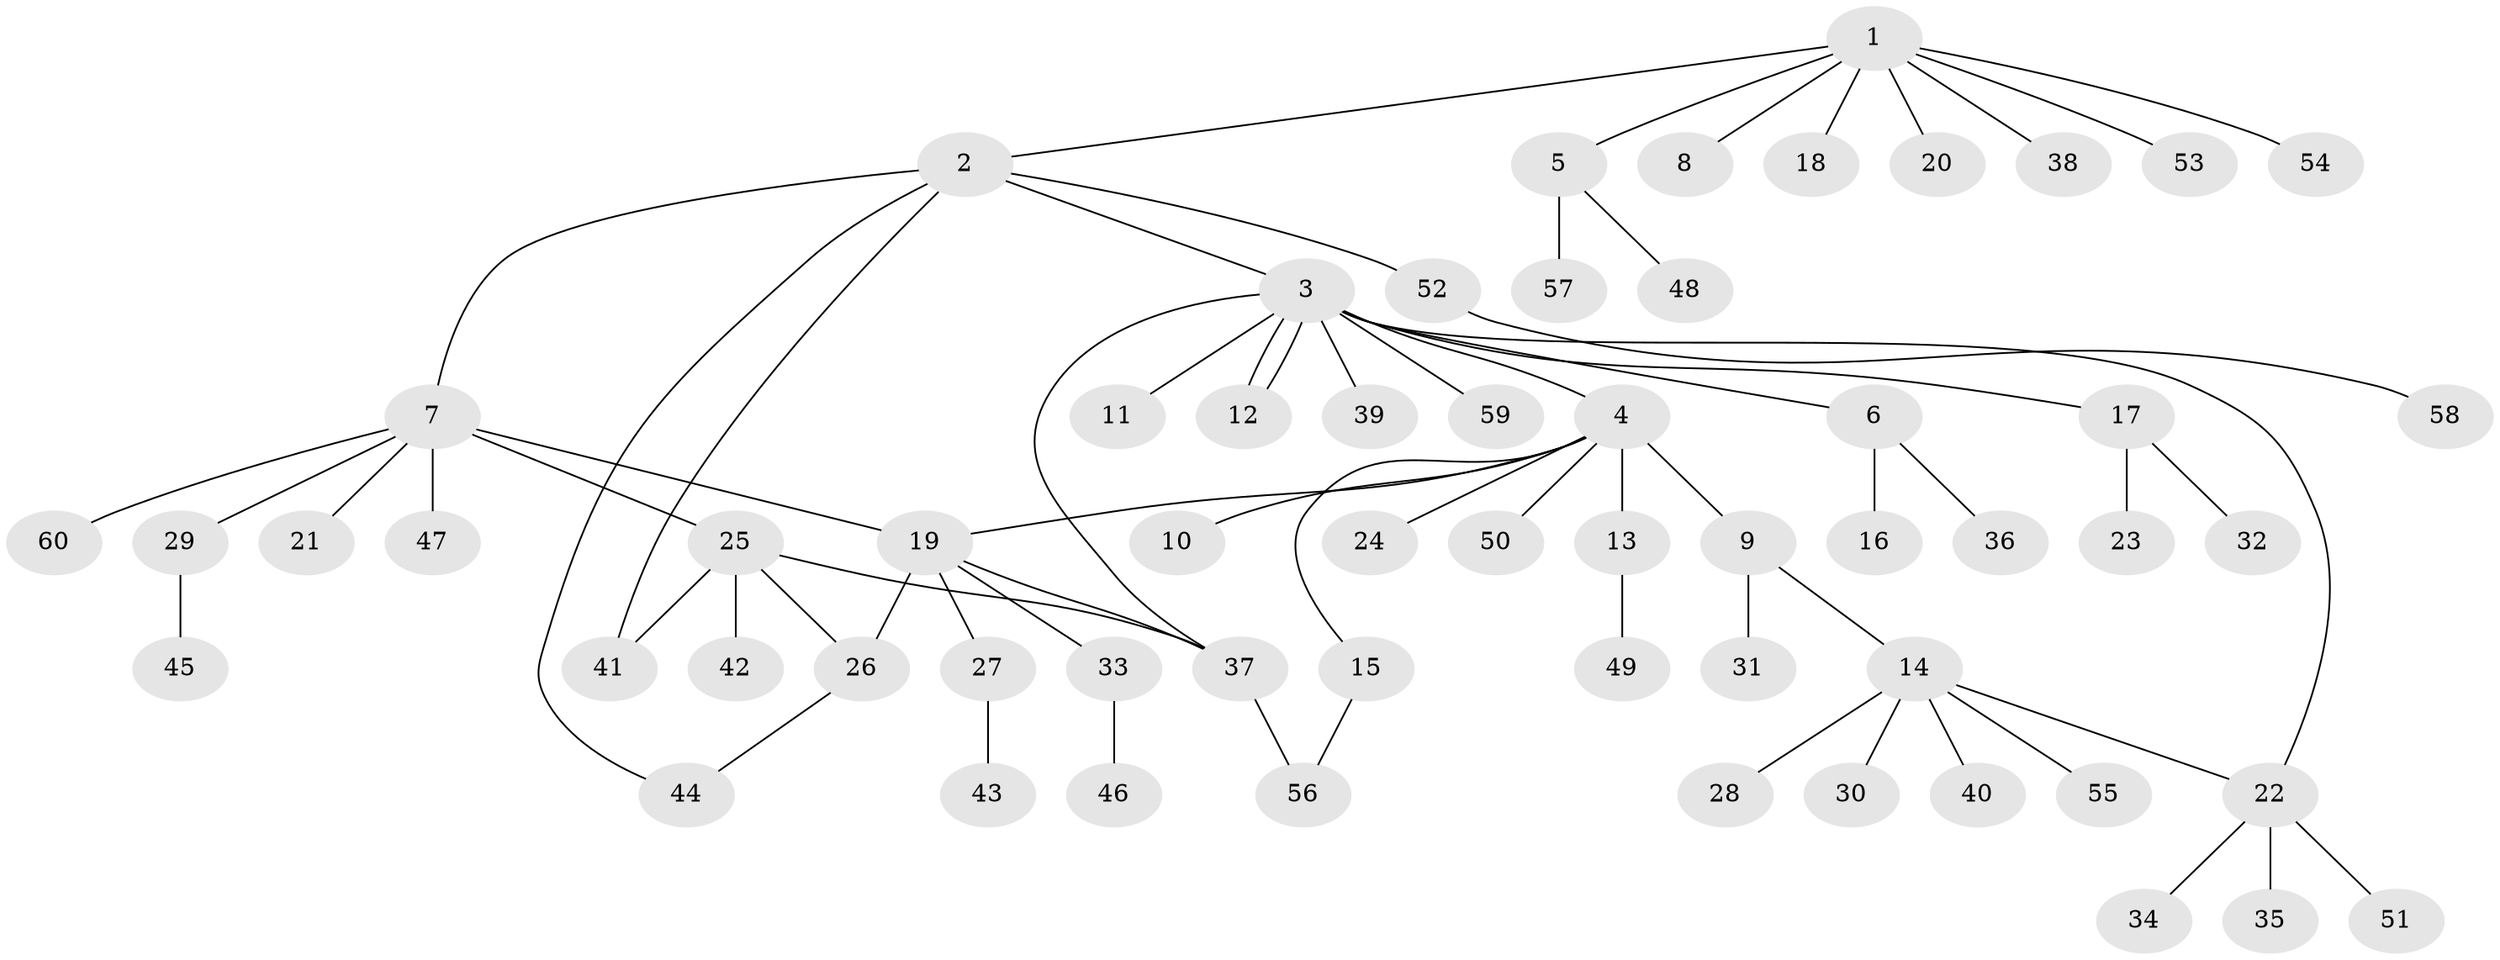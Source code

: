 // Generated by graph-tools (version 1.1) at 2025/01/03/09/25 03:01:37]
// undirected, 60 vertices, 68 edges
graph export_dot {
graph [start="1"]
  node [color=gray90,style=filled];
  1;
  2;
  3;
  4;
  5;
  6;
  7;
  8;
  9;
  10;
  11;
  12;
  13;
  14;
  15;
  16;
  17;
  18;
  19;
  20;
  21;
  22;
  23;
  24;
  25;
  26;
  27;
  28;
  29;
  30;
  31;
  32;
  33;
  34;
  35;
  36;
  37;
  38;
  39;
  40;
  41;
  42;
  43;
  44;
  45;
  46;
  47;
  48;
  49;
  50;
  51;
  52;
  53;
  54;
  55;
  56;
  57;
  58;
  59;
  60;
  1 -- 2;
  1 -- 5;
  1 -- 8;
  1 -- 18;
  1 -- 20;
  1 -- 38;
  1 -- 53;
  1 -- 54;
  2 -- 3;
  2 -- 7;
  2 -- 41;
  2 -- 44;
  2 -- 52;
  3 -- 4;
  3 -- 6;
  3 -- 11;
  3 -- 12;
  3 -- 12;
  3 -- 17;
  3 -- 22;
  3 -- 37;
  3 -- 39;
  3 -- 59;
  4 -- 9;
  4 -- 10;
  4 -- 13;
  4 -- 15;
  4 -- 19;
  4 -- 24;
  4 -- 50;
  5 -- 48;
  5 -- 57;
  6 -- 16;
  6 -- 36;
  7 -- 19;
  7 -- 21;
  7 -- 25;
  7 -- 29;
  7 -- 47;
  7 -- 60;
  9 -- 14;
  9 -- 31;
  13 -- 49;
  14 -- 22;
  14 -- 28;
  14 -- 30;
  14 -- 40;
  14 -- 55;
  15 -- 56;
  17 -- 23;
  17 -- 32;
  19 -- 26;
  19 -- 27;
  19 -- 33;
  19 -- 37;
  22 -- 34;
  22 -- 35;
  22 -- 51;
  25 -- 26;
  25 -- 37;
  25 -- 41;
  25 -- 42;
  26 -- 44;
  27 -- 43;
  29 -- 45;
  33 -- 46;
  37 -- 56;
  52 -- 58;
}
